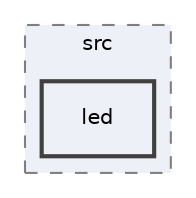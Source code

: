 digraph "software/src/led"
{
 // LATEX_PDF_SIZE
  edge [fontname="Helvetica",fontsize="10",labelfontname="Helvetica",labelfontsize="10"];
  node [fontname="Helvetica",fontsize="10",shape=record];
  compound=true
  subgraph clusterdir_0a6976b261bfea925410a9d3b510969e {
    graph [ bgcolor="#edf0f7", pencolor="grey50", style="filled,dashed,", label="src", fontname="Helvetica", fontsize="10", URL="dir_0a6976b261bfea925410a9d3b510969e.html"]
  dir_dd1ee3069b64dde38d7ce530efd1b82c [shape=box, label="led", style="filled,bold,", fillcolor="#edf0f7", color="grey25", URL="dir_dd1ee3069b64dde38d7ce530efd1b82c.html"];
  }
}
